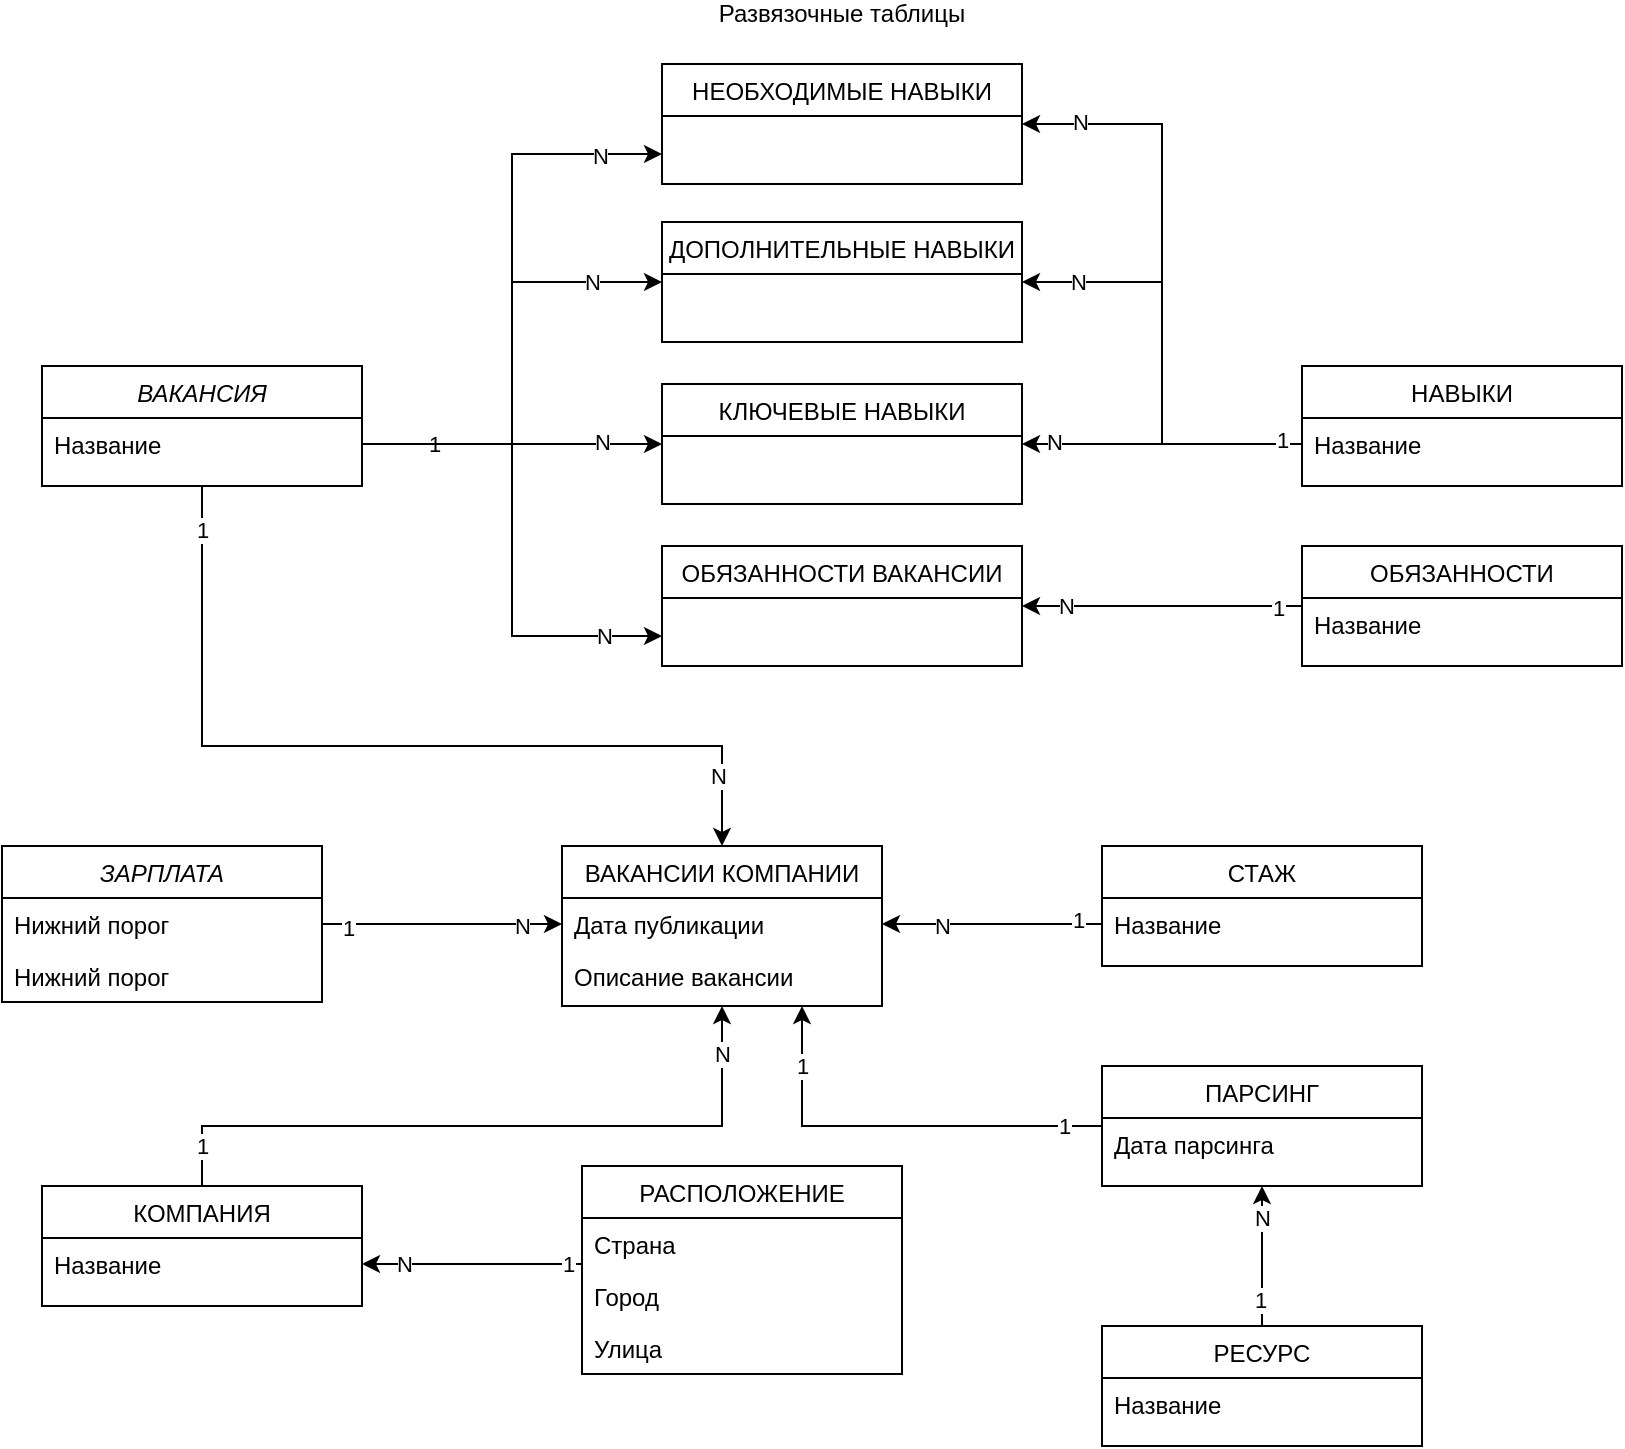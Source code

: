 <mxfile version="13.9.9" type="device"><diagram id="C5RBs43oDa-KdzZeNtuy" name="Page-1"><mxGraphModel dx="2132" dy="2127" grid="1" gridSize="10" guides="1" tooltips="1" connect="1" arrows="1" fold="1" page="1" pageScale="1" pageWidth="827" pageHeight="1169" math="0" shadow="0"><root><mxCell id="WIyWlLk6GJQsqaUBKTNV-0"/><mxCell id="WIyWlLk6GJQsqaUBKTNV-1" parent="WIyWlLk6GJQsqaUBKTNV-0"/><mxCell id="1exLnUu9KMuzLA41nTvj-34" style="edgeStyle=orthogonalEdgeStyle;rounded=0;orthogonalLoop=1;jettySize=auto;html=1;exitX=0.5;exitY=1;exitDx=0;exitDy=0;entryX=0.5;entryY=0;entryDx=0;entryDy=0;" edge="1" parent="WIyWlLk6GJQsqaUBKTNV-1" source="zkfFHV4jXpPFQw0GAbJ--0" target="1exLnUu9KMuzLA41nTvj-26"><mxGeometry relative="1" as="geometry"><Array as="points"><mxPoint x="180" y="310"/><mxPoint x="440" y="310"/></Array></mxGeometry></mxCell><mxCell id="1exLnUu9KMuzLA41nTvj-35" value="1" style="edgeLabel;html=1;align=center;verticalAlign=middle;resizable=0;points=[];" vertex="1" connectable="0" parent="1exLnUu9KMuzLA41nTvj-34"><mxGeometry x="-0.9" relative="1" as="geometry"><mxPoint as="offset"/></mxGeometry></mxCell><mxCell id="1exLnUu9KMuzLA41nTvj-36" value="N" style="edgeLabel;html=1;align=center;verticalAlign=middle;resizable=0;points=[];" vertex="1" connectable="0" parent="1exLnUu9KMuzLA41nTvj-34"><mxGeometry x="0.841" y="-2" relative="1" as="geometry"><mxPoint as="offset"/></mxGeometry></mxCell><mxCell id="zkfFHV4jXpPFQw0GAbJ--0" value="ВАКАНСИЯ" style="swimlane;fontStyle=2;align=center;verticalAlign=top;childLayout=stackLayout;horizontal=1;startSize=26;horizontalStack=0;resizeParent=1;resizeLast=0;collapsible=1;marginBottom=0;rounded=0;shadow=0;strokeWidth=1;" parent="WIyWlLk6GJQsqaUBKTNV-1" vertex="1"><mxGeometry x="100" y="120" width="160" height="60" as="geometry"><mxRectangle x="230" y="140" width="160" height="26" as="alternateBounds"/></mxGeometry></mxCell><mxCell id="zkfFHV4jXpPFQw0GAbJ--1" value="Название" style="text;align=left;verticalAlign=top;spacingLeft=4;spacingRight=4;overflow=hidden;rotatable=0;points=[[0,0.5],[1,0.5]];portConstraint=eastwest;" parent="zkfFHV4jXpPFQw0GAbJ--0" vertex="1"><mxGeometry y="26" width="160" height="26" as="geometry"/></mxCell><mxCell id="1exLnUu9KMuzLA41nTvj-31" style="edgeStyle=orthogonalEdgeStyle;rounded=0;orthogonalLoop=1;jettySize=auto;html=1;exitX=0.5;exitY=0;exitDx=0;exitDy=0;entryX=0.5;entryY=1;entryDx=0;entryDy=0;" edge="1" parent="WIyWlLk6GJQsqaUBKTNV-1" source="zkfFHV4jXpPFQw0GAbJ--6" target="1exLnUu9KMuzLA41nTvj-26"><mxGeometry relative="1" as="geometry"><Array as="points"><mxPoint x="180" y="500"/><mxPoint x="440" y="500"/></Array></mxGeometry></mxCell><mxCell id="1exLnUu9KMuzLA41nTvj-32" value="1" style="edgeLabel;html=1;align=center;verticalAlign=middle;resizable=0;points=[];" vertex="1" connectable="0" parent="1exLnUu9KMuzLA41nTvj-31"><mxGeometry x="-0.931" relative="1" as="geometry"><mxPoint y="-8" as="offset"/></mxGeometry></mxCell><mxCell id="1exLnUu9KMuzLA41nTvj-33" value="N" style="edgeLabel;html=1;align=center;verticalAlign=middle;resizable=0;points=[];" vertex="1" connectable="0" parent="1exLnUu9KMuzLA41nTvj-31"><mxGeometry x="0.787" relative="1" as="geometry"><mxPoint y="-14" as="offset"/></mxGeometry></mxCell><mxCell id="zkfFHV4jXpPFQw0GAbJ--6" value="КОМПАНИЯ" style="swimlane;fontStyle=0;align=center;verticalAlign=top;childLayout=stackLayout;horizontal=1;startSize=26;horizontalStack=0;resizeParent=1;resizeLast=0;collapsible=1;marginBottom=0;rounded=0;shadow=0;strokeWidth=1;" parent="WIyWlLk6GJQsqaUBKTNV-1" vertex="1"><mxGeometry x="100" y="530" width="160" height="60" as="geometry"><mxRectangle x="130" y="380" width="160" height="26" as="alternateBounds"/></mxGeometry></mxCell><mxCell id="zkfFHV4jXpPFQw0GAbJ--7" value="Название" style="text;align=left;verticalAlign=top;spacingLeft=4;spacingRight=4;overflow=hidden;rotatable=0;points=[[0,0.5],[1,0.5]];portConstraint=eastwest;" parent="zkfFHV4jXpPFQw0GAbJ--6" vertex="1"><mxGeometry y="26" width="160" height="26" as="geometry"/></mxCell><mxCell id="zkfFHV4jXpPFQw0GAbJ--13" value="РАСПОЛОЖЕНИЕ" style="swimlane;fontStyle=0;align=center;verticalAlign=top;childLayout=stackLayout;horizontal=1;startSize=26;horizontalStack=0;resizeParent=1;resizeLast=0;collapsible=1;marginBottom=0;rounded=0;shadow=0;strokeWidth=1;" parent="WIyWlLk6GJQsqaUBKTNV-1" vertex="1"><mxGeometry x="370" y="520" width="160" height="104" as="geometry"><mxRectangle x="340" y="380" width="170" height="26" as="alternateBounds"/></mxGeometry></mxCell><mxCell id="zkfFHV4jXpPFQw0GAbJ--14" value="Страна" style="text;align=left;verticalAlign=top;spacingLeft=4;spacingRight=4;overflow=hidden;rotatable=0;points=[[0,0.5],[1,0.5]];portConstraint=eastwest;" parent="zkfFHV4jXpPFQw0GAbJ--13" vertex="1"><mxGeometry y="26" width="160" height="26" as="geometry"/></mxCell><mxCell id="1exLnUu9KMuzLA41nTvj-11" value="Город" style="text;align=left;verticalAlign=top;spacingLeft=4;spacingRight=4;overflow=hidden;rotatable=0;points=[[0,0.5],[1,0.5]];portConstraint=eastwest;" vertex="1" parent="zkfFHV4jXpPFQw0GAbJ--13"><mxGeometry y="52" width="160" height="26" as="geometry"/></mxCell><mxCell id="1exLnUu9KMuzLA41nTvj-12" value="Улица" style="text;align=left;verticalAlign=top;spacingLeft=4;spacingRight=4;overflow=hidden;rotatable=0;points=[[0,0.5],[1,0.5]];portConstraint=eastwest;" vertex="1" parent="zkfFHV4jXpPFQw0GAbJ--13"><mxGeometry y="78" width="160" height="26" as="geometry"/></mxCell><mxCell id="zkfFHV4jXpPFQw0GAbJ--17" value="НАВЫКИ" style="swimlane;fontStyle=0;align=center;verticalAlign=top;childLayout=stackLayout;horizontal=1;startSize=26;horizontalStack=0;resizeParent=1;resizeLast=0;collapsible=1;marginBottom=0;rounded=0;shadow=0;strokeWidth=1;" parent="WIyWlLk6GJQsqaUBKTNV-1" vertex="1"><mxGeometry x="730" y="120" width="160" height="60" as="geometry"><mxRectangle x="550" y="140" width="160" height="26" as="alternateBounds"/></mxGeometry></mxCell><mxCell id="zkfFHV4jXpPFQw0GAbJ--18" value="Название" style="text;align=left;verticalAlign=top;spacingLeft=4;spacingRight=4;overflow=hidden;rotatable=0;points=[[0,0.5],[1,0.5]];portConstraint=eastwest;" parent="zkfFHV4jXpPFQw0GAbJ--17" vertex="1"><mxGeometry y="26" width="160" height="26" as="geometry"/></mxCell><mxCell id="1exLnUu9KMuzLA41nTvj-0" value="НЕОБХОДИМЫЕ НАВЫКИ" style="swimlane;fontStyle=0;align=center;verticalAlign=top;childLayout=stackLayout;horizontal=1;startSize=26;horizontalStack=0;resizeParent=1;resizeLast=0;collapsible=1;marginBottom=0;rounded=0;shadow=0;strokeWidth=1;" vertex="1" parent="WIyWlLk6GJQsqaUBKTNV-1"><mxGeometry x="410" y="-31" width="180" height="60" as="geometry"><mxRectangle x="550" y="140" width="160" height="26" as="alternateBounds"/></mxGeometry></mxCell><mxCell id="1exLnUu9KMuzLA41nTvj-2" value="ДОПОЛНИТЕЛЬНЫЕ НАВЫКИ" style="swimlane;fontStyle=0;align=center;verticalAlign=top;childLayout=stackLayout;horizontal=1;startSize=26;horizontalStack=0;resizeParent=1;resizeLast=0;collapsible=1;marginBottom=0;rounded=0;shadow=0;strokeWidth=1;" vertex="1" parent="WIyWlLk6GJQsqaUBKTNV-1"><mxGeometry x="410" y="48" width="180" height="60" as="geometry"><mxRectangle x="550" y="140" width="160" height="26" as="alternateBounds"/></mxGeometry></mxCell><mxCell id="1exLnUu9KMuzLA41nTvj-3" value="КЛЮЧЕВЫЕ НАВЫКИ" style="swimlane;fontStyle=0;align=center;verticalAlign=top;childLayout=stackLayout;horizontal=1;startSize=26;horizontalStack=0;resizeParent=1;resizeLast=0;collapsible=1;marginBottom=0;rounded=0;shadow=0;strokeWidth=1;" vertex="1" parent="WIyWlLk6GJQsqaUBKTNV-1"><mxGeometry x="410" y="129" width="180" height="60" as="geometry"><mxRectangle x="550" y="140" width="160" height="26" as="alternateBounds"/></mxGeometry></mxCell><mxCell id="1exLnUu9KMuzLA41nTvj-4" style="edgeStyle=orthogonalEdgeStyle;rounded=0;orthogonalLoop=1;jettySize=auto;html=1;exitX=1;exitY=0.5;exitDx=0;exitDy=0;entryX=0;entryY=0.75;entryDx=0;entryDy=0;" edge="1" parent="WIyWlLk6GJQsqaUBKTNV-1" source="zkfFHV4jXpPFQw0GAbJ--1" target="1exLnUu9KMuzLA41nTvj-0"><mxGeometry relative="1" as="geometry"/></mxCell><mxCell id="1exLnUu9KMuzLA41nTvj-16" value="N" style="edgeLabel;html=1;align=center;verticalAlign=middle;resizable=0;points=[];" vertex="1" connectable="0" parent="1exLnUu9KMuzLA41nTvj-4"><mxGeometry x="0.785" y="-1" relative="1" as="geometry"><mxPoint as="offset"/></mxGeometry></mxCell><mxCell id="1exLnUu9KMuzLA41nTvj-5" style="edgeStyle=orthogonalEdgeStyle;rounded=0;orthogonalLoop=1;jettySize=auto;html=1;exitX=1;exitY=0.5;exitDx=0;exitDy=0;entryX=0;entryY=0.5;entryDx=0;entryDy=0;" edge="1" parent="WIyWlLk6GJQsqaUBKTNV-1" source="zkfFHV4jXpPFQw0GAbJ--1" target="1exLnUu9KMuzLA41nTvj-2"><mxGeometry relative="1" as="geometry"/></mxCell><mxCell id="1exLnUu9KMuzLA41nTvj-17" value="N" style="edgeLabel;html=1;align=center;verticalAlign=middle;resizable=0;points=[];" vertex="1" connectable="0" parent="1exLnUu9KMuzLA41nTvj-5"><mxGeometry x="0.693" relative="1" as="geometry"><mxPoint as="offset"/></mxGeometry></mxCell><mxCell id="1exLnUu9KMuzLA41nTvj-6" style="edgeStyle=orthogonalEdgeStyle;rounded=0;orthogonalLoop=1;jettySize=auto;html=1;exitX=1;exitY=0.5;exitDx=0;exitDy=0;entryX=0;entryY=0.5;entryDx=0;entryDy=0;" edge="1" parent="WIyWlLk6GJQsqaUBKTNV-1" source="zkfFHV4jXpPFQw0GAbJ--1" target="1exLnUu9KMuzLA41nTvj-3"><mxGeometry relative="1" as="geometry"/></mxCell><mxCell id="1exLnUu9KMuzLA41nTvj-15" value="1" style="edgeLabel;html=1;align=center;verticalAlign=middle;resizable=0;points=[];" vertex="1" connectable="0" parent="1exLnUu9KMuzLA41nTvj-6"><mxGeometry x="-0.524" relative="1" as="geometry"><mxPoint as="offset"/></mxGeometry></mxCell><mxCell id="1exLnUu9KMuzLA41nTvj-18" value="N" style="edgeLabel;html=1;align=center;verticalAlign=middle;resizable=0;points=[];" vertex="1" connectable="0" parent="1exLnUu9KMuzLA41nTvj-6"><mxGeometry x="0.783" y="1" relative="1" as="geometry"><mxPoint x="-13.71" as="offset"/></mxGeometry></mxCell><mxCell id="1exLnUu9KMuzLA41nTvj-7" style="edgeStyle=orthogonalEdgeStyle;rounded=0;orthogonalLoop=1;jettySize=auto;html=1;exitX=0;exitY=0.5;exitDx=0;exitDy=0;entryX=1;entryY=0.5;entryDx=0;entryDy=0;" edge="1" parent="WIyWlLk6GJQsqaUBKTNV-1" source="zkfFHV4jXpPFQw0GAbJ--18" target="1exLnUu9KMuzLA41nTvj-0"><mxGeometry relative="1" as="geometry"/></mxCell><mxCell id="1exLnUu9KMuzLA41nTvj-20" value="N" style="edgeLabel;html=1;align=center;verticalAlign=middle;resizable=0;points=[];" vertex="1" connectable="0" parent="1exLnUu9KMuzLA41nTvj-7"><mxGeometry x="0.808" y="-1" relative="1" as="geometry"><mxPoint as="offset"/></mxGeometry></mxCell><mxCell id="1exLnUu9KMuzLA41nTvj-8" style="edgeStyle=orthogonalEdgeStyle;rounded=0;orthogonalLoop=1;jettySize=auto;html=1;exitX=0;exitY=0.5;exitDx=0;exitDy=0;entryX=1;entryY=0.5;entryDx=0;entryDy=0;" edge="1" parent="WIyWlLk6GJQsqaUBKTNV-1" source="zkfFHV4jXpPFQw0GAbJ--18" target="1exLnUu9KMuzLA41nTvj-2"><mxGeometry relative="1" as="geometry"/></mxCell><mxCell id="1exLnUu9KMuzLA41nTvj-21" value="N" style="edgeLabel;html=1;align=center;verticalAlign=middle;resizable=0;points=[];" vertex="1" connectable="0" parent="1exLnUu9KMuzLA41nTvj-8"><mxGeometry x="0.8" y="1" relative="1" as="geometry"><mxPoint x="6" y="-1" as="offset"/></mxGeometry></mxCell><mxCell id="1exLnUu9KMuzLA41nTvj-9" style="edgeStyle=orthogonalEdgeStyle;rounded=0;orthogonalLoop=1;jettySize=auto;html=1;exitX=0;exitY=0.5;exitDx=0;exitDy=0;entryX=1;entryY=0.5;entryDx=0;entryDy=0;" edge="1" parent="WIyWlLk6GJQsqaUBKTNV-1" source="zkfFHV4jXpPFQw0GAbJ--18" target="1exLnUu9KMuzLA41nTvj-3"><mxGeometry relative="1" as="geometry"/></mxCell><mxCell id="1exLnUu9KMuzLA41nTvj-19" value="1" style="edgeLabel;html=1;align=center;verticalAlign=middle;resizable=0;points=[];" vertex="1" connectable="0" parent="1exLnUu9KMuzLA41nTvj-9"><mxGeometry x="-0.855" y="-2" relative="1" as="geometry"><mxPoint as="offset"/></mxGeometry></mxCell><mxCell id="1exLnUu9KMuzLA41nTvj-22" value="N" style="edgeLabel;html=1;align=center;verticalAlign=middle;resizable=0;points=[];" vertex="1" connectable="0" parent="1exLnUu9KMuzLA41nTvj-9"><mxGeometry x="0.774" y="-1" relative="1" as="geometry"><mxPoint as="offset"/></mxGeometry></mxCell><mxCell id="1exLnUu9KMuzLA41nTvj-10" value="Развязочные таблицы" style="text;html=1;strokeColor=none;fillColor=none;align=center;verticalAlign=middle;whiteSpace=wrap;rounded=0;" vertex="1" parent="WIyWlLk6GJQsqaUBKTNV-1"><mxGeometry x="410" y="-61" width="180" height="10" as="geometry"/></mxCell><mxCell id="1exLnUu9KMuzLA41nTvj-23" style="edgeStyle=orthogonalEdgeStyle;rounded=0;orthogonalLoop=1;jettySize=auto;html=1;exitX=0;exitY=0.5;exitDx=0;exitDy=0;entryX=1;entryY=0.5;entryDx=0;entryDy=0;" edge="1" parent="WIyWlLk6GJQsqaUBKTNV-1" source="zkfFHV4jXpPFQw0GAbJ--14" target="zkfFHV4jXpPFQw0GAbJ--7"><mxGeometry relative="1" as="geometry"><Array as="points"><mxPoint x="370" y="569"/></Array></mxGeometry></mxCell><mxCell id="1exLnUu9KMuzLA41nTvj-24" value="1" style="edgeLabel;html=1;align=center;verticalAlign=middle;resizable=0;points=[];" vertex="1" connectable="0" parent="1exLnUu9KMuzLA41nTvj-23"><mxGeometry x="-0.72" relative="1" as="geometry"><mxPoint as="offset"/></mxGeometry></mxCell><mxCell id="1exLnUu9KMuzLA41nTvj-25" value="N" style="edgeLabel;html=1;align=center;verticalAlign=middle;resizable=0;points=[];" vertex="1" connectable="0" parent="1exLnUu9KMuzLA41nTvj-23"><mxGeometry x="0.3" relative="1" as="geometry"><mxPoint x="-21" as="offset"/></mxGeometry></mxCell><mxCell id="1exLnUu9KMuzLA41nTvj-26" value="ВАКАНСИИ КОМПАНИИ" style="swimlane;fontStyle=0;align=center;verticalAlign=top;childLayout=stackLayout;horizontal=1;startSize=26;horizontalStack=0;resizeParent=1;resizeLast=0;collapsible=1;marginBottom=0;rounded=0;shadow=0;strokeWidth=1;" vertex="1" parent="WIyWlLk6GJQsqaUBKTNV-1"><mxGeometry x="360" y="360" width="160" height="80" as="geometry"><mxRectangle x="340" y="380" width="170" height="26" as="alternateBounds"/></mxGeometry></mxCell><mxCell id="1exLnUu9KMuzLA41nTvj-29" value="Дата публикации" style="text;align=left;verticalAlign=top;spacingLeft=4;spacingRight=4;overflow=hidden;rotatable=0;points=[[0,0.5],[1,0.5]];portConstraint=eastwest;" vertex="1" parent="1exLnUu9KMuzLA41nTvj-26"><mxGeometry y="26" width="160" height="26" as="geometry"/></mxCell><mxCell id="1exLnUu9KMuzLA41nTvj-30" value="Описание вакансии" style="text;align=left;verticalAlign=top;spacingLeft=4;spacingRight=4;overflow=hidden;rotatable=0;points=[[0,0.5],[1,0.5]];portConstraint=eastwest;" vertex="1" parent="1exLnUu9KMuzLA41nTvj-26"><mxGeometry y="52" width="160" height="26" as="geometry"/></mxCell><mxCell id="1exLnUu9KMuzLA41nTvj-37" value="ЗАРПЛАТА" style="swimlane;fontStyle=2;align=center;verticalAlign=top;childLayout=stackLayout;horizontal=1;startSize=26;horizontalStack=0;resizeParent=1;resizeLast=0;collapsible=1;marginBottom=0;rounded=0;shadow=0;strokeWidth=1;" vertex="1" parent="WIyWlLk6GJQsqaUBKTNV-1"><mxGeometry x="80" y="360" width="160" height="78" as="geometry"><mxRectangle x="230" y="140" width="160" height="26" as="alternateBounds"/></mxGeometry></mxCell><mxCell id="1exLnUu9KMuzLA41nTvj-38" value="Нижний порог" style="text;align=left;verticalAlign=top;spacingLeft=4;spacingRight=4;overflow=hidden;rotatable=0;points=[[0,0.5],[1,0.5]];portConstraint=eastwest;" vertex="1" parent="1exLnUu9KMuzLA41nTvj-37"><mxGeometry y="26" width="160" height="26" as="geometry"/></mxCell><mxCell id="1exLnUu9KMuzLA41nTvj-39" value="Нижний порог" style="text;align=left;verticalAlign=top;spacingLeft=4;spacingRight=4;overflow=hidden;rotatable=0;points=[[0,0.5],[1,0.5]];portConstraint=eastwest;" vertex="1" parent="1exLnUu9KMuzLA41nTvj-37"><mxGeometry y="52" width="160" height="26" as="geometry"/></mxCell><mxCell id="1exLnUu9KMuzLA41nTvj-42" style="edgeStyle=orthogonalEdgeStyle;rounded=0;orthogonalLoop=1;jettySize=auto;html=1;exitX=1;exitY=0.5;exitDx=0;exitDy=0;entryX=0;entryY=0.5;entryDx=0;entryDy=0;" edge="1" parent="WIyWlLk6GJQsqaUBKTNV-1" source="1exLnUu9KMuzLA41nTvj-38" target="1exLnUu9KMuzLA41nTvj-29"><mxGeometry relative="1" as="geometry"/></mxCell><mxCell id="1exLnUu9KMuzLA41nTvj-43" value="1" style="edgeLabel;html=1;align=center;verticalAlign=middle;resizable=0;points=[];" vertex="1" connectable="0" parent="1exLnUu9KMuzLA41nTvj-42"><mxGeometry x="-0.783" y="-2" relative="1" as="geometry"><mxPoint as="offset"/></mxGeometry></mxCell><mxCell id="1exLnUu9KMuzLA41nTvj-44" value="N" style="edgeLabel;html=1;align=center;verticalAlign=middle;resizable=0;points=[];" vertex="1" connectable="0" parent="1exLnUu9KMuzLA41nTvj-42"><mxGeometry x="0.75" y="-1" relative="1" as="geometry"><mxPoint x="-5" as="offset"/></mxGeometry></mxCell><mxCell id="1exLnUu9KMuzLA41nTvj-45" value="СТАЖ" style="swimlane;fontStyle=0;align=center;verticalAlign=top;childLayout=stackLayout;horizontal=1;startSize=26;horizontalStack=0;resizeParent=1;resizeLast=0;collapsible=1;marginBottom=0;rounded=0;shadow=0;strokeWidth=1;" vertex="1" parent="WIyWlLk6GJQsqaUBKTNV-1"><mxGeometry x="630" y="360" width="160" height="60" as="geometry"><mxRectangle x="130" y="380" width="160" height="26" as="alternateBounds"/></mxGeometry></mxCell><mxCell id="1exLnUu9KMuzLA41nTvj-46" value="Название" style="text;align=left;verticalAlign=top;spacingLeft=4;spacingRight=4;overflow=hidden;rotatable=0;points=[[0,0.5],[1,0.5]];portConstraint=eastwest;" vertex="1" parent="1exLnUu9KMuzLA41nTvj-45"><mxGeometry y="26" width="160" height="26" as="geometry"/></mxCell><mxCell id="1exLnUu9KMuzLA41nTvj-47" style="edgeStyle=orthogonalEdgeStyle;rounded=0;orthogonalLoop=1;jettySize=auto;html=1;exitX=0;exitY=0.5;exitDx=0;exitDy=0;entryX=1;entryY=0.5;entryDx=0;entryDy=0;" edge="1" parent="WIyWlLk6GJQsqaUBKTNV-1" source="1exLnUu9KMuzLA41nTvj-46" target="1exLnUu9KMuzLA41nTvj-29"><mxGeometry relative="1" as="geometry"><Array as="points"><mxPoint x="540" y="399"/><mxPoint x="540" y="399"/></Array></mxGeometry></mxCell><mxCell id="1exLnUu9KMuzLA41nTvj-48" value="1" style="edgeLabel;html=1;align=center;verticalAlign=middle;resizable=0;points=[];" vertex="1" connectable="0" parent="1exLnUu9KMuzLA41nTvj-47"><mxGeometry x="-0.782" y="-2" relative="1" as="geometry"><mxPoint as="offset"/></mxGeometry></mxCell><mxCell id="1exLnUu9KMuzLA41nTvj-49" value="N" style="edgeLabel;html=1;align=center;verticalAlign=middle;resizable=0;points=[];" vertex="1" connectable="0" parent="1exLnUu9KMuzLA41nTvj-47"><mxGeometry x="0.727" y="1" relative="1" as="geometry"><mxPoint x="15" as="offset"/></mxGeometry></mxCell><mxCell id="1exLnUu9KMuzLA41nTvj-52" style="edgeStyle=orthogonalEdgeStyle;rounded=0;orthogonalLoop=1;jettySize=auto;html=1;entryX=0.75;entryY=1;entryDx=0;entryDy=0;" edge="1" parent="WIyWlLk6GJQsqaUBKTNV-1" source="1exLnUu9KMuzLA41nTvj-50" target="1exLnUu9KMuzLA41nTvj-26"><mxGeometry relative="1" as="geometry"><Array as="points"><mxPoint x="480" y="500"/></Array></mxGeometry></mxCell><mxCell id="1exLnUu9KMuzLA41nTvj-53" value="1" style="edgeLabel;html=1;align=center;verticalAlign=middle;resizable=0;points=[];" vertex="1" connectable="0" parent="1exLnUu9KMuzLA41nTvj-52"><mxGeometry x="-0.819" relative="1" as="geometry"><mxPoint as="offset"/></mxGeometry></mxCell><mxCell id="1exLnUu9KMuzLA41nTvj-54" value="1" style="edgeLabel;html=1;align=center;verticalAlign=middle;resizable=0;points=[];" vertex="1" connectable="0" parent="1exLnUu9KMuzLA41nTvj-52"><mxGeometry x="0.581" y="3" relative="1" as="geometry"><mxPoint x="3" y="-14" as="offset"/></mxGeometry></mxCell><mxCell id="1exLnUu9KMuzLA41nTvj-50" value="ПАРСИНГ" style="swimlane;fontStyle=0;align=center;verticalAlign=top;childLayout=stackLayout;horizontal=1;startSize=26;horizontalStack=0;resizeParent=1;resizeLast=0;collapsible=1;marginBottom=0;rounded=0;shadow=0;strokeWidth=1;" vertex="1" parent="WIyWlLk6GJQsqaUBKTNV-1"><mxGeometry x="630" y="470" width="160" height="60" as="geometry"><mxRectangle x="130" y="380" width="160" height="26" as="alternateBounds"/></mxGeometry></mxCell><mxCell id="1exLnUu9KMuzLA41nTvj-51" value="Дата парсинга" style="text;align=left;verticalAlign=top;spacingLeft=4;spacingRight=4;overflow=hidden;rotatable=0;points=[[0,0.5],[1,0.5]];portConstraint=eastwest;" vertex="1" parent="1exLnUu9KMuzLA41nTvj-50"><mxGeometry y="26" width="160" height="26" as="geometry"/></mxCell><mxCell id="1exLnUu9KMuzLA41nTvj-57" style="edgeStyle=orthogonalEdgeStyle;rounded=0;orthogonalLoop=1;jettySize=auto;html=1;entryX=0.5;entryY=1;entryDx=0;entryDy=0;" edge="1" parent="WIyWlLk6GJQsqaUBKTNV-1" source="1exLnUu9KMuzLA41nTvj-55" target="1exLnUu9KMuzLA41nTvj-50"><mxGeometry relative="1" as="geometry"><Array as="points"><mxPoint x="710" y="580"/><mxPoint x="710" y="580"/></Array></mxGeometry></mxCell><mxCell id="1exLnUu9KMuzLA41nTvj-59" value="N" style="edgeLabel;html=1;align=center;verticalAlign=middle;resizable=0;points=[];" vertex="1" connectable="0" parent="1exLnUu9KMuzLA41nTvj-57"><mxGeometry x="0.823" relative="1" as="geometry"><mxPoint y="9.81" as="offset"/></mxGeometry></mxCell><mxCell id="1exLnUu9KMuzLA41nTvj-62" value="1" style="edgeLabel;html=1;align=center;verticalAlign=middle;resizable=0;points=[];" vertex="1" connectable="0" parent="1exLnUu9KMuzLA41nTvj-57"><mxGeometry x="-0.742" relative="1" as="geometry"><mxPoint x="-1" y="-4" as="offset"/></mxGeometry></mxCell><mxCell id="1exLnUu9KMuzLA41nTvj-55" value="РЕСУРС" style="swimlane;fontStyle=0;align=center;verticalAlign=top;childLayout=stackLayout;horizontal=1;startSize=26;horizontalStack=0;resizeParent=1;resizeLast=0;collapsible=1;marginBottom=0;rounded=0;shadow=0;strokeWidth=1;" vertex="1" parent="WIyWlLk6GJQsqaUBKTNV-1"><mxGeometry x="630" y="600" width="160" height="60" as="geometry"><mxRectangle x="130" y="380" width="160" height="26" as="alternateBounds"/></mxGeometry></mxCell><mxCell id="1exLnUu9KMuzLA41nTvj-56" value="Название" style="text;align=left;verticalAlign=top;spacingLeft=4;spacingRight=4;overflow=hidden;rotatable=0;points=[[0,0.5],[1,0.5]];portConstraint=eastwest;" vertex="1" parent="1exLnUu9KMuzLA41nTvj-55"><mxGeometry y="26" width="160" height="26" as="geometry"/></mxCell><mxCell id="1exLnUu9KMuzLA41nTvj-68" style="edgeStyle=orthogonalEdgeStyle;rounded=0;orthogonalLoop=1;jettySize=auto;html=1;entryX=1;entryY=0.5;entryDx=0;entryDy=0;" edge="1" parent="WIyWlLk6GJQsqaUBKTNV-1" source="1exLnUu9KMuzLA41nTvj-63" target="1exLnUu9KMuzLA41nTvj-65"><mxGeometry relative="1" as="geometry"><Array as="points"><mxPoint x="610" y="240"/><mxPoint x="610" y="240"/></Array></mxGeometry></mxCell><mxCell id="1exLnUu9KMuzLA41nTvj-69" value="1" style="edgeLabel;html=1;align=center;verticalAlign=middle;resizable=0;points=[];" vertex="1" connectable="0" parent="1exLnUu9KMuzLA41nTvj-68"><mxGeometry x="-0.82" y="1" relative="1" as="geometry"><mxPoint as="offset"/></mxGeometry></mxCell><mxCell id="1exLnUu9KMuzLA41nTvj-70" value="N" style="edgeLabel;html=1;align=center;verticalAlign=middle;resizable=0;points=[];" vertex="1" connectable="0" parent="1exLnUu9KMuzLA41nTvj-68"><mxGeometry x="0.692" y="4" relative="1" as="geometry"><mxPoint y="-4" as="offset"/></mxGeometry></mxCell><mxCell id="1exLnUu9KMuzLA41nTvj-63" value="ОБЯЗАННОСТИ" style="swimlane;fontStyle=0;align=center;verticalAlign=top;childLayout=stackLayout;horizontal=1;startSize=26;horizontalStack=0;resizeParent=1;resizeLast=0;collapsible=1;marginBottom=0;rounded=0;shadow=0;strokeWidth=1;" vertex="1" parent="WIyWlLk6GJQsqaUBKTNV-1"><mxGeometry x="730" y="210" width="160" height="60" as="geometry"><mxRectangle x="550" y="140" width="160" height="26" as="alternateBounds"/></mxGeometry></mxCell><mxCell id="1exLnUu9KMuzLA41nTvj-64" value="Название" style="text;align=left;verticalAlign=top;spacingLeft=4;spacingRight=4;overflow=hidden;rotatable=0;points=[[0,0.5],[1,0.5]];portConstraint=eastwest;" vertex="1" parent="1exLnUu9KMuzLA41nTvj-63"><mxGeometry y="26" width="160" height="26" as="geometry"/></mxCell><mxCell id="1exLnUu9KMuzLA41nTvj-65" value="ОБЯЗАННОСТИ ВАКАНСИИ" style="swimlane;fontStyle=0;align=center;verticalAlign=top;childLayout=stackLayout;horizontal=1;startSize=26;horizontalStack=0;resizeParent=1;resizeLast=0;collapsible=1;marginBottom=0;rounded=0;shadow=0;strokeWidth=1;" vertex="1" parent="WIyWlLk6GJQsqaUBKTNV-1"><mxGeometry x="410" y="210" width="180" height="60" as="geometry"><mxRectangle x="550" y="140" width="160" height="26" as="alternateBounds"/></mxGeometry></mxCell><mxCell id="1exLnUu9KMuzLA41nTvj-66" style="edgeStyle=orthogonalEdgeStyle;rounded=0;orthogonalLoop=1;jettySize=auto;html=1;exitX=1;exitY=0.5;exitDx=0;exitDy=0;entryX=0;entryY=0.75;entryDx=0;entryDy=0;" edge="1" parent="WIyWlLk6GJQsqaUBKTNV-1" source="zkfFHV4jXpPFQw0GAbJ--1" target="1exLnUu9KMuzLA41nTvj-65"><mxGeometry relative="1" as="geometry"/></mxCell><mxCell id="1exLnUu9KMuzLA41nTvj-71" value="N" style="edgeLabel;html=1;align=center;verticalAlign=middle;resizable=0;points=[];" vertex="1" connectable="0" parent="1exLnUu9KMuzLA41nTvj-66"><mxGeometry x="0.76" relative="1" as="geometry"><mxPoint as="offset"/></mxGeometry></mxCell></root></mxGraphModel></diagram></mxfile>